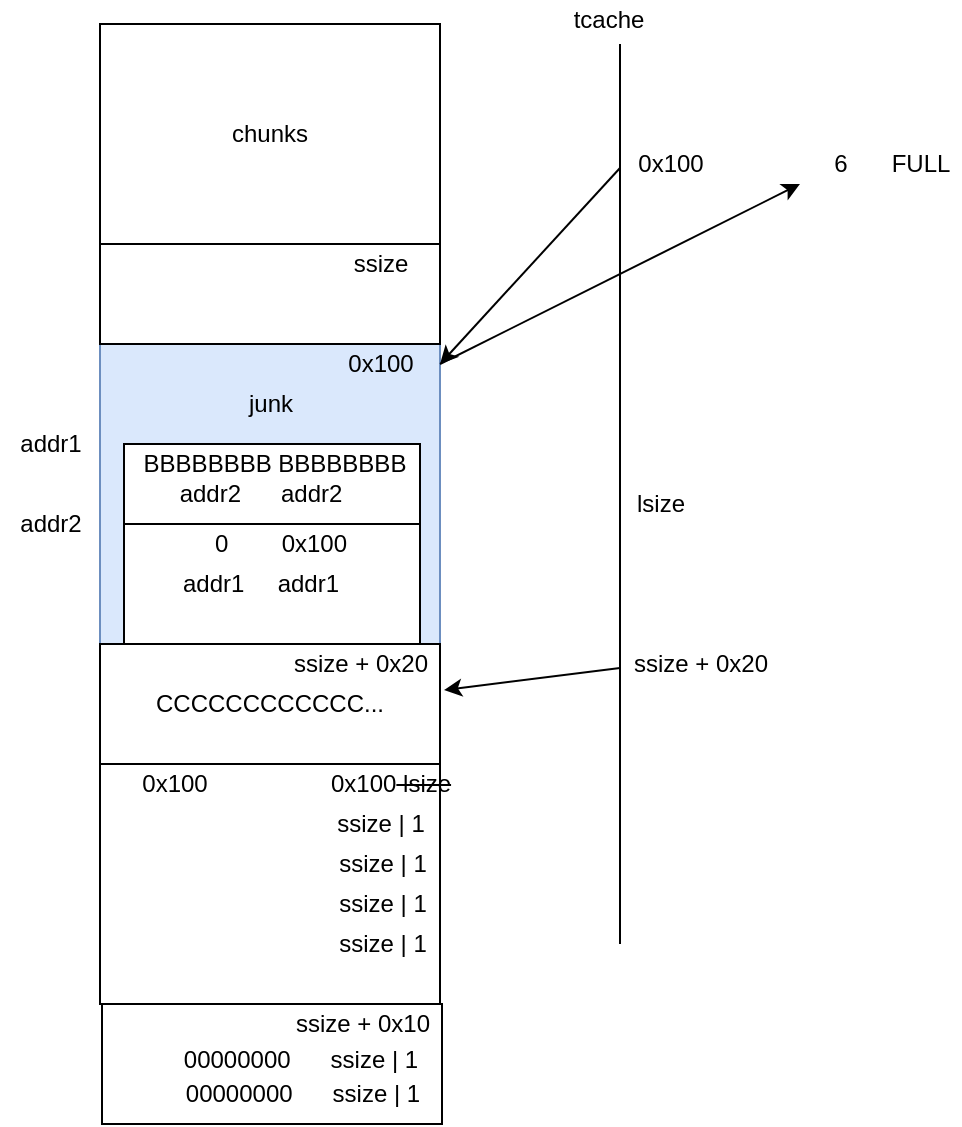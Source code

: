 <mxfile version="13.1.3" type="device"><diagram id="II_Y73XEiYlQljj03MEi" name="Page-1"><mxGraphModel dx="640" dy="459" grid="1" gridSize="10" guides="1" tooltips="1" connect="1" arrows="1" fold="1" page="1" pageScale="1" pageWidth="827" pageHeight="1169" math="0" shadow="0"><root><mxCell id="0"/><mxCell id="1" parent="0"/><mxCell id="7T6xvbMFzS_RdBXSDjNW-1" value="chunks" style="rounded=0;whiteSpace=wrap;html=1;" vertex="1" parent="1"><mxGeometry x="70" y="40" width="170" height="110" as="geometry"/></mxCell><mxCell id="7T6xvbMFzS_RdBXSDjNW-2" value="" style="rounded=0;whiteSpace=wrap;html=1;fillColor=#dae8fc;strokeColor=#6c8ebf;" vertex="1" parent="1"><mxGeometry x="70" y="200" width="170" height="150" as="geometry"/></mxCell><mxCell id="7T6xvbMFzS_RdBXSDjNW-3" value="" style="rounded=0;whiteSpace=wrap;html=1;" vertex="1" parent="1"><mxGeometry x="70" y="150" width="170" height="50" as="geometry"/></mxCell><mxCell id="7T6xvbMFzS_RdBXSDjNW-4" value="ssize" style="text;html=1;align=center;verticalAlign=middle;resizable=0;points=[];autosize=1;" vertex="1" parent="1"><mxGeometry x="190" y="150" width="40" height="20" as="geometry"/></mxCell><mxCell id="7T6xvbMFzS_RdBXSDjNW-5" value="0x100" style="text;html=1;align=center;verticalAlign=middle;resizable=0;points=[];autosize=1;" vertex="1" parent="1"><mxGeometry x="185" y="200" width="50" height="20" as="geometry"/></mxCell><mxCell id="7T6xvbMFzS_RdBXSDjNW-6" value="junk" style="text;html=1;align=center;verticalAlign=middle;resizable=0;points=[];autosize=1;" vertex="1" parent="1"><mxGeometry x="135" y="220" width="40" height="20" as="geometry"/></mxCell><mxCell id="7T6xvbMFzS_RdBXSDjNW-7" value="" style="rounded=0;whiteSpace=wrap;html=1;" vertex="1" parent="1"><mxGeometry x="82" y="250" width="148" height="40" as="geometry"/></mxCell><mxCell id="7T6xvbMFzS_RdBXSDjNW-8" value="BBBBBBBB BBBBBBBB" style="text;html=1;align=center;verticalAlign=middle;resizable=0;points=[];autosize=1;" vertex="1" parent="1"><mxGeometry x="82" y="250" width="150" height="20" as="geometry"/></mxCell><mxCell id="7T6xvbMFzS_RdBXSDjNW-9" value="addr2&amp;nbsp; &amp;nbsp; &amp;nbsp; addr2" style="text;html=1;align=center;verticalAlign=middle;resizable=0;points=[];autosize=1;" vertex="1" parent="1"><mxGeometry x="100" y="265" width="100" height="20" as="geometry"/></mxCell><mxCell id="7T6xvbMFzS_RdBXSDjNW-10" value="" style="rounded=0;whiteSpace=wrap;html=1;" vertex="1" parent="1"><mxGeometry x="82" y="290" width="148" height="60" as="geometry"/></mxCell><mxCell id="7T6xvbMFzS_RdBXSDjNW-11" value="0&amp;nbsp; &amp;nbsp; &amp;nbsp; &amp;nbsp; 0x100" style="text;html=1;align=center;verticalAlign=middle;resizable=0;points=[];autosize=1;" vertex="1" parent="1"><mxGeometry x="120" y="290" width="80" height="20" as="geometry"/></mxCell><mxCell id="7T6xvbMFzS_RdBXSDjNW-12" value="addr1&amp;nbsp; &amp;nbsp; &amp;nbsp;addr1" style="text;html=1;align=center;verticalAlign=middle;resizable=0;points=[];autosize=1;" vertex="1" parent="1"><mxGeometry x="105" y="310" width="90" height="20" as="geometry"/></mxCell><mxCell id="7T6xvbMFzS_RdBXSDjNW-13" value="" style="endArrow=none;html=1;" edge="1" parent="1"><mxGeometry width="50" height="50" relative="1" as="geometry"><mxPoint x="330" y="500" as="sourcePoint"/><mxPoint x="330" y="50" as="targetPoint"/></mxGeometry></mxCell><mxCell id="7T6xvbMFzS_RdBXSDjNW-14" value="tcache" style="text;html=1;align=center;verticalAlign=middle;resizable=0;points=[];autosize=1;" vertex="1" parent="1"><mxGeometry x="299" y="28" width="50" height="20" as="geometry"/></mxCell><mxCell id="7T6xvbMFzS_RdBXSDjNW-15" value="0x100" style="text;html=1;align=center;verticalAlign=middle;resizable=0;points=[];autosize=1;" vertex="1" parent="1"><mxGeometry x="330" y="100" width="50" height="20" as="geometry"/></mxCell><mxCell id="7T6xvbMFzS_RdBXSDjNW-16" value="6" style="text;html=1;align=center;verticalAlign=middle;resizable=0;points=[];autosize=1;" vertex="1" parent="1"><mxGeometry x="430" y="100" width="20" height="20" as="geometry"/></mxCell><mxCell id="7T6xvbMFzS_RdBXSDjNW-20" value="addr1" style="text;html=1;align=center;verticalAlign=middle;resizable=0;points=[];autosize=1;" vertex="1" parent="1"><mxGeometry x="20" y="240" width="50" height="20" as="geometry"/></mxCell><mxCell id="7T6xvbMFzS_RdBXSDjNW-21" value="addr2" style="text;html=1;align=center;verticalAlign=middle;resizable=0;points=[];autosize=1;" vertex="1" parent="1"><mxGeometry x="20" y="280" width="50" height="20" as="geometry"/></mxCell><mxCell id="7T6xvbMFzS_RdBXSDjNW-23" value="" style="endArrow=classic;html=1;exitX=0;exitY=0.6;exitDx=0;exitDy=0;exitPerimeter=0;entryX=1;entryY=0.067;entryDx=0;entryDy=0;entryPerimeter=0;" edge="1" parent="1" source="7T6xvbMFzS_RdBXSDjNW-15" target="7T6xvbMFzS_RdBXSDjNW-2"><mxGeometry width="50" height="50" relative="1" as="geometry"><mxPoint x="220" y="260" as="sourcePoint"/><mxPoint x="270" y="210" as="targetPoint"/></mxGeometry></mxCell><mxCell id="7T6xvbMFzS_RdBXSDjNW-24" value="" style="endArrow=classic;html=1;" edge="1" parent="1"><mxGeometry width="50" height="50" relative="1" as="geometry"><mxPoint x="240" y="210" as="sourcePoint"/><mxPoint x="420" y="120" as="targetPoint"/></mxGeometry></mxCell><mxCell id="7T6xvbMFzS_RdBXSDjNW-25" value="CCCCCCCCCCCC..." style="rounded=0;whiteSpace=wrap;html=1;" vertex="1" parent="1"><mxGeometry x="70" y="350" width="170" height="60" as="geometry"/></mxCell><mxCell id="7T6xvbMFzS_RdBXSDjNW-26" value="ssize + 0x20" style="text;html=1;align=center;verticalAlign=middle;resizable=0;points=[];autosize=1;" vertex="1" parent="1"><mxGeometry x="160" y="350" width="80" height="20" as="geometry"/></mxCell><mxCell id="7T6xvbMFzS_RdBXSDjNW-27" value="" style="rounded=0;whiteSpace=wrap;html=1;" vertex="1" parent="1"><mxGeometry x="70" y="410" width="170" height="120" as="geometry"/></mxCell><mxCell id="7T6xvbMFzS_RdBXSDjNW-28" value="0x100&lt;strike&gt; lsize&lt;/strike&gt;" style="text;html=1;align=center;verticalAlign=middle;resizable=0;points=[];autosize=1;" vertex="1" parent="1"><mxGeometry x="175" y="410" width="80" height="20" as="geometry"/></mxCell><mxCell id="7T6xvbMFzS_RdBXSDjNW-29" value="lsize" style="text;html=1;align=center;verticalAlign=middle;resizable=0;points=[];autosize=1;" vertex="1" parent="1"><mxGeometry x="330" y="270" width="40" height="20" as="geometry"/></mxCell><mxCell id="7T6xvbMFzS_RdBXSDjNW-30" value="ssize + 0x20" style="text;html=1;align=center;verticalAlign=middle;resizable=0;points=[];autosize=1;" vertex="1" parent="1"><mxGeometry x="330" y="350" width="80" height="20" as="geometry"/></mxCell><mxCell id="7T6xvbMFzS_RdBXSDjNW-32" value="" style="endArrow=classic;html=1;exitX=0;exitY=0.6;exitDx=0;exitDy=0;exitPerimeter=0;entryX=1.025;entryY=1.15;entryDx=0;entryDy=0;entryPerimeter=0;" edge="1" parent="1" source="7T6xvbMFzS_RdBXSDjNW-30" target="7T6xvbMFzS_RdBXSDjNW-26"><mxGeometry width="50" height="50" relative="1" as="geometry"><mxPoint x="220" y="310" as="sourcePoint"/><mxPoint x="241" y="596" as="targetPoint"/></mxGeometry></mxCell><mxCell id="7T6xvbMFzS_RdBXSDjNW-33" value="" style="rounded=0;whiteSpace=wrap;html=1;" vertex="1" parent="1"><mxGeometry x="71" y="530" width="170" height="60" as="geometry"/></mxCell><mxCell id="7T6xvbMFzS_RdBXSDjNW-34" value="ssize + 0x10" style="text;html=1;align=center;verticalAlign=middle;resizable=0;points=[];autosize=1;" vertex="1" parent="1"><mxGeometry x="161" y="530" width="80" height="20" as="geometry"/></mxCell><mxCell id="7T6xvbMFzS_RdBXSDjNW-35" value="00000000&amp;nbsp; &amp;nbsp; &amp;nbsp; ssize | 1" style="text;html=1;align=center;verticalAlign=middle;resizable=0;points=[];autosize=1;" vertex="1" parent="1"><mxGeometry x="105" y="548" width="130" height="20" as="geometry"/></mxCell><mxCell id="7T6xvbMFzS_RdBXSDjNW-36" value="00000000&amp;nbsp; &amp;nbsp; &amp;nbsp; ssize | 1" style="text;html=1;align=center;verticalAlign=middle;resizable=0;points=[];autosize=1;" vertex="1" parent="1"><mxGeometry x="106" y="565" width="130" height="20" as="geometry"/></mxCell><mxCell id="7T6xvbMFzS_RdBXSDjNW-44" value="0x100" style="text;html=1;align=center;verticalAlign=middle;resizable=0;points=[];autosize=1;" vertex="1" parent="1"><mxGeometry x="82" y="410" width="50" height="20" as="geometry"/></mxCell><mxCell id="7T6xvbMFzS_RdBXSDjNW-51" value="FULL&lt;br&gt;" style="text;html=1;align=center;verticalAlign=middle;resizable=0;points=[];autosize=1;" vertex="1" parent="1"><mxGeometry x="460" y="100" width="40" height="20" as="geometry"/></mxCell><mxCell id="7T6xvbMFzS_RdBXSDjNW-52" value="ssize | 1" style="text;html=1;align=center;verticalAlign=middle;resizable=0;points=[];autosize=1;" vertex="1" parent="1"><mxGeometry x="180" y="430" width="60" height="20" as="geometry"/></mxCell><mxCell id="7T6xvbMFzS_RdBXSDjNW-53" value="ssize | 1" style="text;html=1;align=center;verticalAlign=middle;resizable=0;points=[];autosize=1;" vertex="1" parent="1"><mxGeometry x="181" y="450" width="60" height="20" as="geometry"/></mxCell><mxCell id="7T6xvbMFzS_RdBXSDjNW-54" value="ssize | 1" style="text;html=1;align=center;verticalAlign=middle;resizable=0;points=[];autosize=1;" vertex="1" parent="1"><mxGeometry x="181" y="470" width="60" height="20" as="geometry"/></mxCell><mxCell id="7T6xvbMFzS_RdBXSDjNW-55" value="ssize | 1" style="text;html=1;align=center;verticalAlign=middle;resizable=0;points=[];autosize=1;" vertex="1" parent="1"><mxGeometry x="181" y="490" width="60" height="20" as="geometry"/></mxCell></root></mxGraphModel></diagram></mxfile>